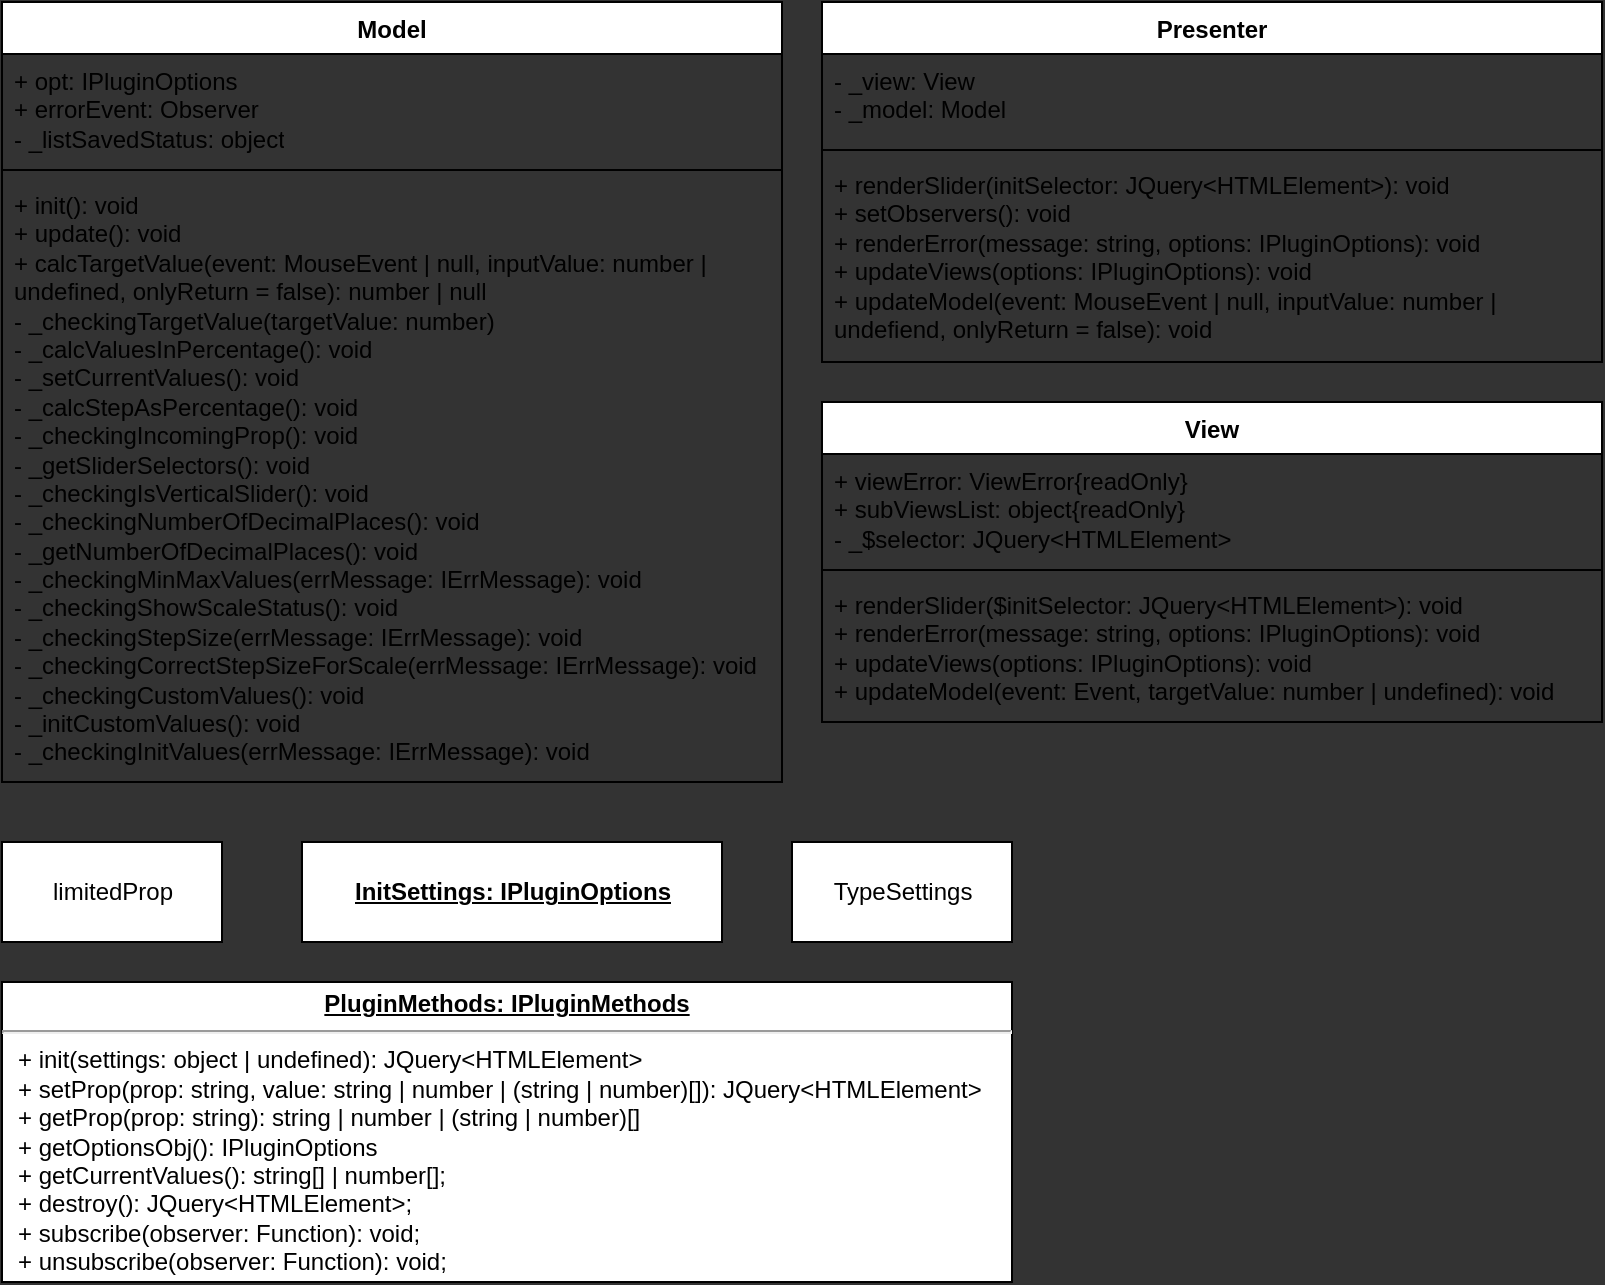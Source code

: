 <mxfile>
    <diagram name="Page-1" id="58cdce13-f638-feb5-8d6f-7d28b1aa9fa0">
        <mxGraphModel dx="2647" dy="790" grid="1" gridSize="10" guides="1" tooltips="1" connect="1" arrows="1" fold="1" page="1" pageScale="1" pageWidth="850" pageHeight="1100" background="#333333" math="0" shadow="0">
            <root>
                <mxCell id="0"/>
                <mxCell id="1" parent="0"/>
                <mxCell id="9" value="Model" style="swimlane;fontStyle=1;align=center;verticalAlign=top;childLayout=stackLayout;horizontal=1;startSize=26;horizontalStack=0;resizeParent=1;resizeParentMax=0;resizeLast=0;collapsible=1;marginBottom=0;whiteSpace=wrap;" vertex="1" parent="1">
                    <mxGeometry x="-1680" y="20" width="390" height="390" as="geometry"/>
                </mxCell>
                <mxCell id="10" value="+ opt: IPluginOptions&#10;+ errorEvent: Observer&#10;- _listSavedStatus: object" style="text;strokeColor=none;fillColor=none;align=left;verticalAlign=top;spacingLeft=4;spacingRight=4;overflow=hidden;rotatable=0;points=[[0,0.5],[1,0.5]];portConstraint=eastwest;whiteSpace=wrap;" vertex="1" parent="9">
                    <mxGeometry y="26" width="390" height="54" as="geometry"/>
                </mxCell>
                <mxCell id="11" value="" style="line;strokeWidth=1;fillColor=none;align=left;verticalAlign=middle;spacingTop=-1;spacingLeft=3;spacingRight=3;rotatable=0;labelPosition=right;points=[];portConstraint=eastwest;" vertex="1" parent="9">
                    <mxGeometry y="80" width="390" height="8" as="geometry"/>
                </mxCell>
                <mxCell id="12" value="+ init(): void&#10;+ update(): void&#10;+ calcTargetValue(event: MouseEvent | null, inputValue: number | undefined, onlyReturn = false): number | null&#10;- _checkingTargetValue(targetValue: number)&#10;- _calcValuesInPercentage(): void&#10;- _setCurrentValues(): void&#10;- _calcStepAsPercentage(): void&#10;- _checkingIncomingProp(): void&#10;- _getSliderSelectors(): void&#10;- _checkingIsVerticalSlider(): void&#10;- _checkingNumberOfDecimalPlaces(): void&#10;- _getNumberOfDecimalPlaces(): void&#10;- _checkingMinMaxValues(errMessage: IErrMessage): void&#10;- _checkingShowScaleStatus(): void&#10;- _checkingStepSize(errMessage: IErrMessage): void&#10;- _checkingCorrectStepSizeForScale(errMessage: IErrMessage): void&#10;- _checkingCustomValues(): void&#10;- _initCustomValues(): void&#10;- _checkingInitValues(errMessage: IErrMessage): void" style="text;strokeColor=none;fillColor=none;align=left;verticalAlign=top;spacingLeft=4;spacingRight=4;overflow=hidden;rotatable=0;points=[[0,0.5],[1,0.5]];portConstraint=eastwest;whiteSpace=wrap;" vertex="1" parent="9">
                    <mxGeometry y="88" width="390" height="302" as="geometry"/>
                </mxCell>
                <mxCell id="13" value="Presenter" style="swimlane;fontStyle=1;align=center;verticalAlign=top;childLayout=stackLayout;horizontal=1;startSize=26;horizontalStack=0;resizeParent=1;resizeParentMax=0;resizeLast=0;collapsible=1;marginBottom=0;whiteSpace=wrap;" vertex="1" parent="1">
                    <mxGeometry x="-1270" y="20" width="390" height="180" as="geometry">
                        <mxRectangle x="-1270" y="20" width="90" height="26" as="alternateBounds"/>
                    </mxGeometry>
                </mxCell>
                <mxCell id="14" value="- _view: View&#10;- _model: Model" style="text;strokeColor=none;fillColor=none;align=left;verticalAlign=top;spacingLeft=4;spacingRight=4;overflow=hidden;rotatable=0;points=[[0,0.5],[1,0.5]];portConstraint=eastwest;whiteSpace=wrap;" vertex="1" parent="13">
                    <mxGeometry y="26" width="390" height="44" as="geometry"/>
                </mxCell>
                <mxCell id="15" value="" style="line;strokeWidth=1;fillColor=none;align=left;verticalAlign=middle;spacingTop=-1;spacingLeft=3;spacingRight=3;rotatable=0;labelPosition=right;points=[];portConstraint=eastwest;" vertex="1" parent="13">
                    <mxGeometry y="70" width="390" height="8" as="geometry"/>
                </mxCell>
                <mxCell id="16" value="+ renderSlider(initSelector: JQuery&lt;HTMLElement&gt;): void&#10;+ setObservers(): void&#10;+ renderError(message: string, options: IPluginOptions): void&#10;+ updateViews(options: IPluginOptions): void&#10;+ updateModel(event: MouseEvent | null, inputValue: number | undefiend, onlyReturn = false): void" style="text;strokeColor=none;fillColor=none;align=left;verticalAlign=top;spacingLeft=4;spacingRight=4;overflow=hidden;rotatable=0;points=[[0,0.5],[1,0.5]];portConstraint=eastwest;whiteSpace=wrap;" vertex="1" parent="13">
                    <mxGeometry y="78" width="390" height="102" as="geometry"/>
                </mxCell>
                <mxCell id="17" value="View" style="swimlane;fontStyle=1;align=center;verticalAlign=top;childLayout=stackLayout;horizontal=1;startSize=26;horizontalStack=0;resizeParent=1;resizeParentMax=0;resizeLast=0;collapsible=1;marginBottom=0;whiteSpace=wrap;" vertex="1" parent="1">
                    <mxGeometry x="-1270" y="220" width="390" height="160" as="geometry">
                        <mxRectangle x="-1270" y="20" width="90" height="26" as="alternateBounds"/>
                    </mxGeometry>
                </mxCell>
                <mxCell id="18" value="+ viewError: ViewError{readOnly}&#10;+ subViewsList: object{readOnly}&#10;- _$selector: JQuery&lt;HTMLElement&gt;" style="text;strokeColor=none;fillColor=none;align=left;verticalAlign=top;spacingLeft=4;spacingRight=4;overflow=hidden;rotatable=0;points=[[0,0.5],[1,0.5]];portConstraint=eastwest;whiteSpace=wrap;" vertex="1" parent="17">
                    <mxGeometry y="26" width="390" height="54" as="geometry"/>
                </mxCell>
                <mxCell id="19" value="" style="line;strokeWidth=1;fillColor=none;align=left;verticalAlign=middle;spacingTop=-1;spacingLeft=3;spacingRight=3;rotatable=0;labelPosition=right;points=[];portConstraint=eastwest;" vertex="1" parent="17">
                    <mxGeometry y="80" width="390" height="8" as="geometry"/>
                </mxCell>
                <mxCell id="20" value="+ renderSlider($initSelector: JQuery&lt;HTMLElement&gt;): void&#10;+ renderError(message: string, options: IPluginOptions): void&#10;+ updateViews(options: IPluginOptions): void&#10;+ updateModel(event: Event, targetValue: number | undefined): void" style="text;strokeColor=none;fillColor=none;align=left;verticalAlign=top;spacingLeft=4;spacingRight=4;overflow=hidden;rotatable=0;points=[[0,0.5],[1,0.5]];portConstraint=eastwest;whiteSpace=wrap;" vertex="1" parent="17">
                    <mxGeometry y="88" width="390" height="72" as="geometry"/>
                </mxCell>
                <mxCell id="22" value="&lt;b&gt;&lt;u&gt;InitSettings: IPluginOptions&lt;/u&gt;&lt;/b&gt;" style="html=1;" vertex="1" parent="1">
                    <mxGeometry x="-1530" y="440" width="210" height="50" as="geometry"/>
                </mxCell>
                <mxCell id="23" value="&lt;div style=&quot;text-align: left&quot;&gt;&lt;span&gt;limitedProp&lt;/span&gt;&lt;/div&gt;" style="html=1;" vertex="1" parent="1">
                    <mxGeometry x="-1680" y="440" width="110" height="50" as="geometry"/>
                </mxCell>
                <mxCell id="24" value="&lt;div style=&quot;text-align: left&quot;&gt;TypeSettings&lt;br&gt;&lt;/div&gt;" style="html=1;" vertex="1" parent="1">
                    <mxGeometry x="-1285" y="440" width="110" height="50" as="geometry"/>
                </mxCell>
                <mxCell id="25" value="&lt;p style=&quot;margin: 4px 0px 0px ; text-align: center&quot;&gt;&lt;b&gt;&lt;u&gt;PluginMethods: IPluginMethods&lt;/u&gt;&lt;/b&gt;&lt;br&gt;&lt;/p&gt;&lt;hr&gt;&lt;p style=&quot;margin: 0px ; margin-left: 8px&quot;&gt;+ init(settings: object | undefined): JQuery&amp;lt;HTMLElement&amp;gt;&lt;/p&gt;&lt;p style=&quot;margin: 0px ; margin-left: 8px&quot;&gt;+ setProp(prop: string, value: string | number | (string | number)[]): JQuery&amp;lt;HTMLElement&amp;gt;&lt;/p&gt;&lt;p style=&quot;margin: 0px ; margin-left: 8px&quot;&gt;+ getProp(prop: string): string | number | (string | number)[]&lt;/p&gt;&lt;p style=&quot;margin: 0px ; margin-left: 8px&quot;&gt;+ getOptionsObj(): IPluginOptions&lt;/p&gt;&lt;p style=&quot;margin: 0px ; margin-left: 8px&quot;&gt;+ getCurrentValues(): string[] | number[];&lt;/p&gt;&lt;p style=&quot;margin: 0px ; margin-left: 8px&quot;&gt;+ destroy(): JQuery&amp;lt;HTMLElement&amp;gt;;&lt;/p&gt;&lt;p style=&quot;margin: 0px ; margin-left: 8px&quot;&gt;+ subscribe(observer: Function): void;&lt;/p&gt;&lt;p style=&quot;margin: 0px ; margin-left: 8px&quot;&gt;+ unsubscribe(observer: Function): void;&lt;/p&gt;" style="verticalAlign=top;align=left;overflow=fill;fontSize=12;fontFamily=Helvetica;html=1;" vertex="1" parent="1">
                    <mxGeometry x="-1680" y="510" width="505" height="150" as="geometry"/>
                </mxCell>
            </root>
        </mxGraphModel>
    </diagram>
</mxfile>